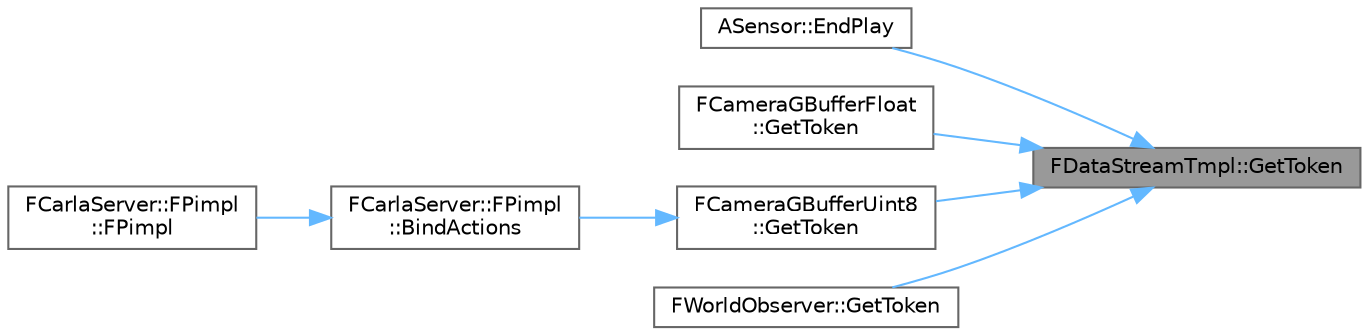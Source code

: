 digraph "FDataStreamTmpl::GetToken"
{
 // INTERACTIVE_SVG=YES
 // LATEX_PDF_SIZE
  bgcolor="transparent";
  edge [fontname=Helvetica,fontsize=10,labelfontname=Helvetica,labelfontsize=10];
  node [fontname=Helvetica,fontsize=10,shape=box,height=0.2,width=0.4];
  rankdir="RL";
  Node1 [id="Node000001",label="FDataStreamTmpl::GetToken",height=0.2,width=0.4,color="gray40", fillcolor="grey60", style="filled", fontcolor="black",tooltip="Return the token that allows subscribing to this stream."];
  Node1 -> Node2 [id="edge1_Node000001_Node000002",dir="back",color="steelblue1",style="solid",tooltip=" "];
  Node2 [id="Node000002",label="ASensor::EndPlay",height=0.2,width=0.4,color="grey40", fillcolor="white", style="filled",URL="$d3/d01/classASensor.html#a1c9f916c2383430fb6a125a3d2725c76",tooltip=" "];
  Node1 -> Node3 [id="edge2_Node000001_Node000003",dir="back",color="steelblue1",style="solid",tooltip=" "];
  Node3 [id="Node000003",label="FCameraGBufferFloat\l::GetToken",height=0.2,width=0.4,color="grey40", fillcolor="white", style="filled",URL="$df/d7d/structFCameraGBufferFloat.html#ad4b3e25b9038a7b3f938a4e3e057da18",tooltip="Return the token that allows subscribing to this sensor's stream."];
  Node1 -> Node4 [id="edge3_Node000001_Node000004",dir="back",color="steelblue1",style="solid",tooltip=" "];
  Node4 [id="Node000004",label="FCameraGBufferUint8\l::GetToken",height=0.2,width=0.4,color="grey40", fillcolor="white", style="filled",URL="$d3/df7/structFCameraGBufferUint8.html#a073f26c94b911b9b184717a6016443b3",tooltip="Return the token that allows subscribing to this sensor's stream."];
  Node4 -> Node5 [id="edge4_Node000004_Node000005",dir="back",color="steelblue1",style="solid",tooltip=" "];
  Node5 [id="Node000005",label="FCarlaServer::FPimpl\l::BindActions",height=0.2,width=0.4,color="grey40", fillcolor="white", style="filled",URL="$d7/d97/classFCarlaServer_1_1FPimpl.html#a675a6b572112a21e8bc011dddfd0de86",tooltip=" "];
  Node5 -> Node6 [id="edge5_Node000005_Node000006",dir="back",color="steelblue1",style="solid",tooltip=" "];
  Node6 [id="Node000006",label="FCarlaServer::FPimpl\l::FPimpl",height=0.2,width=0.4,color="grey40", fillcolor="white", style="filled",URL="$d7/d97/classFCarlaServer_1_1FPimpl.html#ab9ff29fc81bd2f9a14677941c7f7b62d",tooltip=" "];
  Node1 -> Node7 [id="edge6_Node000001_Node000007",dir="back",color="steelblue1",style="solid",tooltip=" "];
  Node7 [id="Node000007",label="FWorldObserver::GetToken",height=0.2,width=0.4,color="grey40", fillcolor="white", style="filled",URL="$da/d9b/classFWorldObserver.html#a6a9ceda97152eb6931a1d4f20123a2ac",tooltip="Return the token that allows subscribing to this sensor's stream."];
}

